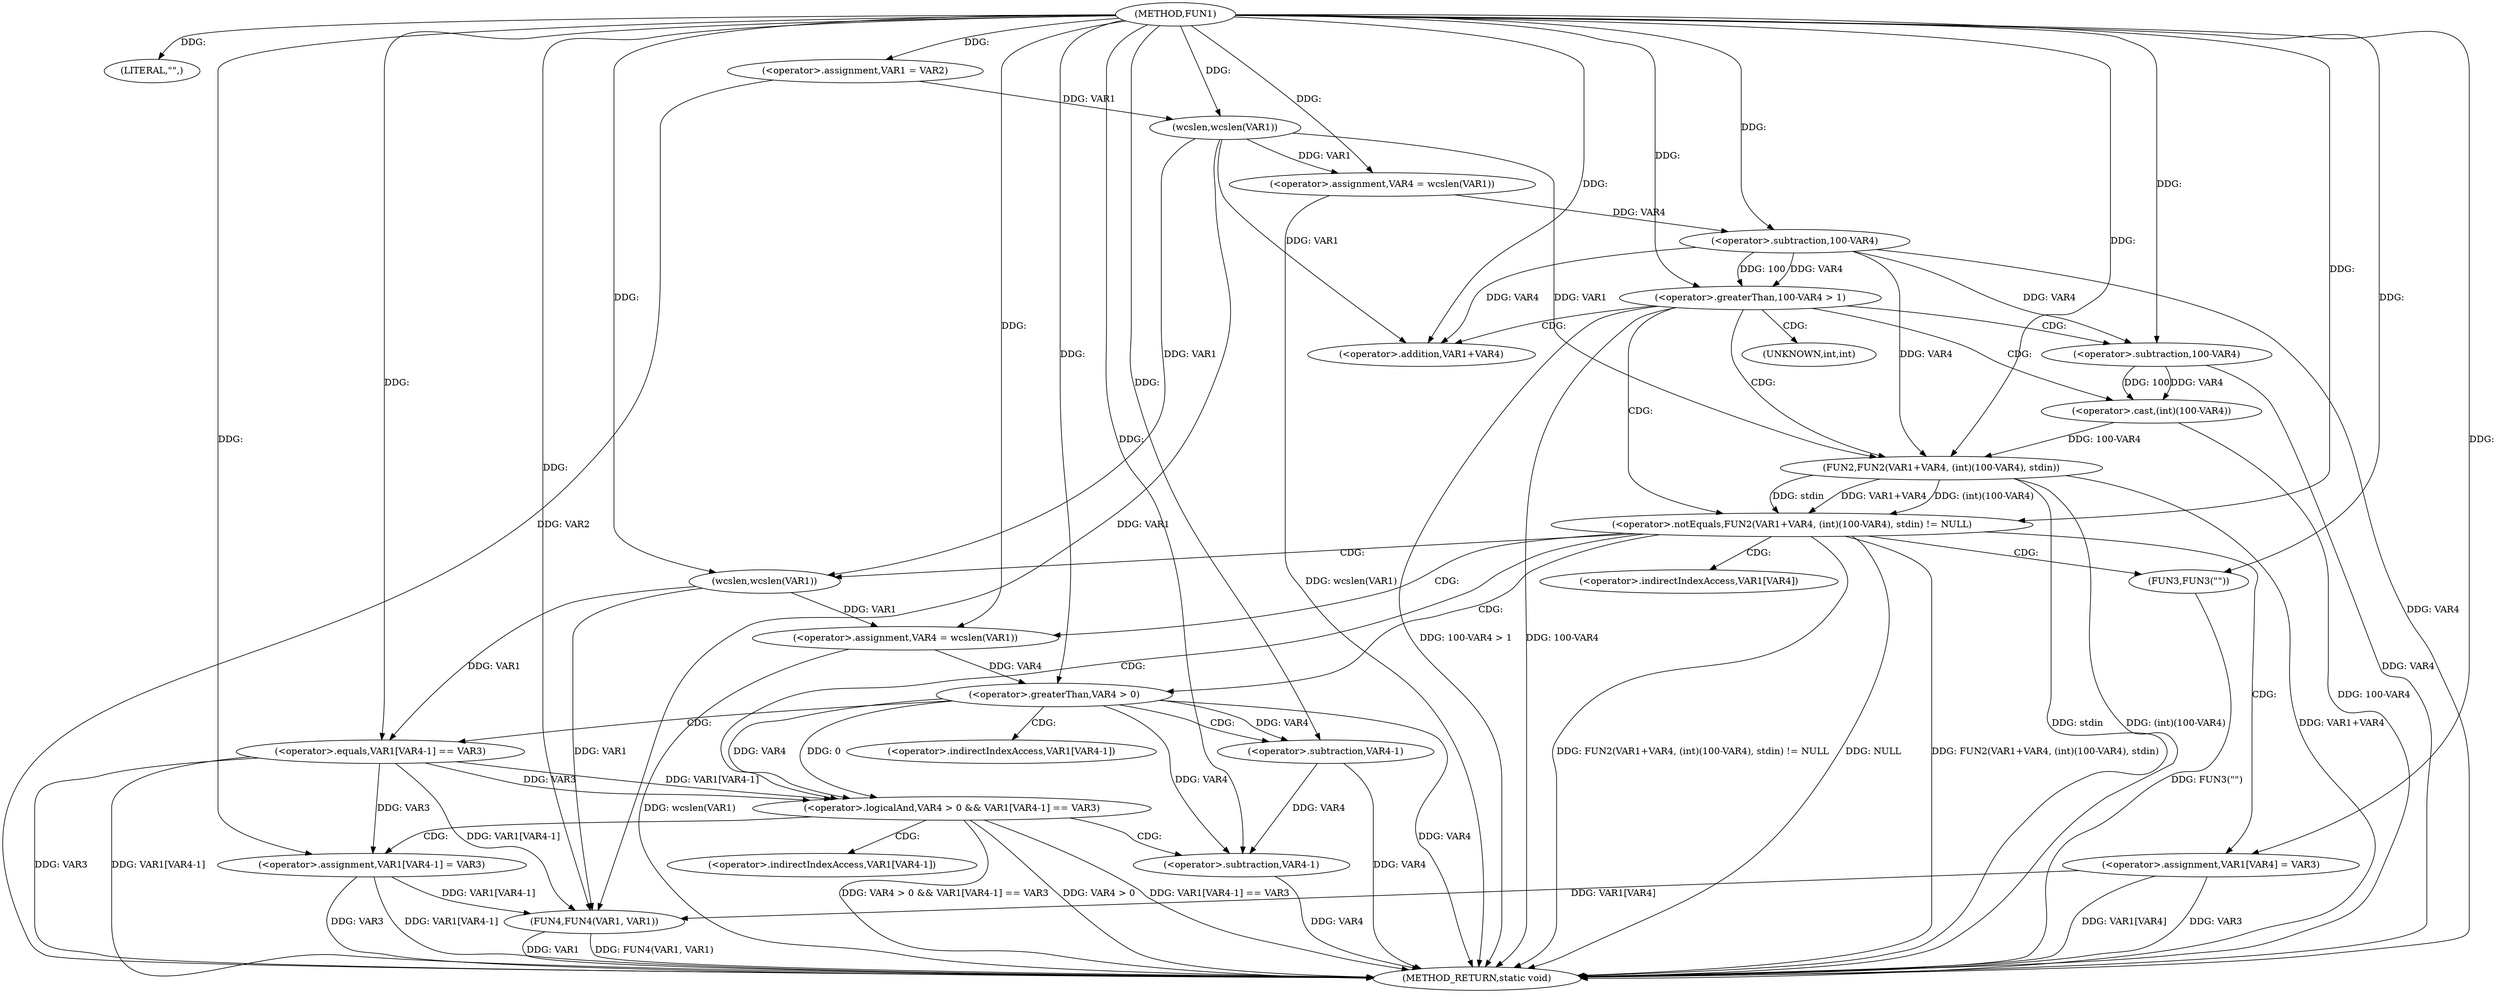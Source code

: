 digraph FUN1 {  
"1000100" [label = "(METHOD,FUN1)" ]
"1000170" [label = "(METHOD_RETURN,static void)" ]
"1000103" [label = "(LITERAL,\"\",)" ]
"1000104" [label = "(<operator>.assignment,VAR1 = VAR2)" ]
"1000109" [label = "(<operator>.assignment,VAR4 = wcslen(VAR1))" ]
"1000111" [label = "(wcslen,wcslen(VAR1))" ]
"1000114" [label = "(<operator>.greaterThan,100-VAR4 > 1)" ]
"1000115" [label = "(<operator>.subtraction,100-VAR4)" ]
"1000121" [label = "(<operator>.notEquals,FUN2(VAR1+VAR4, (int)(100-VAR4), stdin) != NULL)" ]
"1000122" [label = "(FUN2,FUN2(VAR1+VAR4, (int)(100-VAR4), stdin))" ]
"1000123" [label = "(<operator>.addition,VAR1+VAR4)" ]
"1000126" [label = "(<operator>.cast,(int)(100-VAR4))" ]
"1000128" [label = "(<operator>.subtraction,100-VAR4)" ]
"1000134" [label = "(<operator>.assignment,VAR4 = wcslen(VAR1))" ]
"1000136" [label = "(wcslen,wcslen(VAR1))" ]
"1000139" [label = "(<operator>.logicalAnd,VAR4 > 0 && VAR1[VAR4-1] == VAR3)" ]
"1000140" [label = "(<operator>.greaterThan,VAR4 > 0)" ]
"1000143" [label = "(<operator>.equals,VAR1[VAR4-1] == VAR3)" ]
"1000146" [label = "(<operator>.subtraction,VAR4-1)" ]
"1000151" [label = "(<operator>.assignment,VAR1[VAR4-1] = VAR3)" ]
"1000154" [label = "(<operator>.subtraction,VAR4-1)" ]
"1000160" [label = "(FUN3,FUN3(\"\"))" ]
"1000162" [label = "(<operator>.assignment,VAR1[VAR4] = VAR3)" ]
"1000167" [label = "(FUN4,FUN4(VAR1, VAR1))" ]
"1000127" [label = "(UNKNOWN,int,int)" ]
"1000144" [label = "(<operator>.indirectIndexAccess,VAR1[VAR4-1])" ]
"1000152" [label = "(<operator>.indirectIndexAccess,VAR1[VAR4-1])" ]
"1000163" [label = "(<operator>.indirectIndexAccess,VAR1[VAR4])" ]
  "1000115" -> "1000170"  [ label = "DDG: VAR4"] 
  "1000167" -> "1000170"  [ label = "DDG: VAR1"] 
  "1000151" -> "1000170"  [ label = "DDG: VAR3"] 
  "1000143" -> "1000170"  [ label = "DDG: VAR3"] 
  "1000126" -> "1000170"  [ label = "DDG: 100-VAR4"] 
  "1000122" -> "1000170"  [ label = "DDG: stdin"] 
  "1000128" -> "1000170"  [ label = "DDG: VAR4"] 
  "1000122" -> "1000170"  [ label = "DDG: (int)(100-VAR4)"] 
  "1000114" -> "1000170"  [ label = "DDG: 100-VAR4 > 1"] 
  "1000160" -> "1000170"  [ label = "DDG: FUN3(\"\")"] 
  "1000122" -> "1000170"  [ label = "DDG: VAR1+VAR4"] 
  "1000121" -> "1000170"  [ label = "DDG: NULL"] 
  "1000140" -> "1000170"  [ label = "DDG: VAR4"] 
  "1000139" -> "1000170"  [ label = "DDG: VAR4 > 0 && VAR1[VAR4-1] == VAR3"] 
  "1000162" -> "1000170"  [ label = "DDG: VAR3"] 
  "1000139" -> "1000170"  [ label = "DDG: VAR4 > 0"] 
  "1000151" -> "1000170"  [ label = "DDG: VAR1[VAR4-1]"] 
  "1000154" -> "1000170"  [ label = "DDG: VAR4"] 
  "1000143" -> "1000170"  [ label = "DDG: VAR1[VAR4-1]"] 
  "1000167" -> "1000170"  [ label = "DDG: FUN4(VAR1, VAR1)"] 
  "1000114" -> "1000170"  [ label = "DDG: 100-VAR4"] 
  "1000121" -> "1000170"  [ label = "DDG: FUN2(VAR1+VAR4, (int)(100-VAR4), stdin) != NULL"] 
  "1000139" -> "1000170"  [ label = "DDG: VAR1[VAR4-1] == VAR3"] 
  "1000134" -> "1000170"  [ label = "DDG: wcslen(VAR1)"] 
  "1000121" -> "1000170"  [ label = "DDG: FUN2(VAR1+VAR4, (int)(100-VAR4), stdin)"] 
  "1000162" -> "1000170"  [ label = "DDG: VAR1[VAR4]"] 
  "1000146" -> "1000170"  [ label = "DDG: VAR4"] 
  "1000109" -> "1000170"  [ label = "DDG: wcslen(VAR1)"] 
  "1000104" -> "1000170"  [ label = "DDG: VAR2"] 
  "1000100" -> "1000103"  [ label = "DDG: "] 
  "1000100" -> "1000104"  [ label = "DDG: "] 
  "1000111" -> "1000109"  [ label = "DDG: VAR1"] 
  "1000100" -> "1000109"  [ label = "DDG: "] 
  "1000104" -> "1000111"  [ label = "DDG: VAR1"] 
  "1000100" -> "1000111"  [ label = "DDG: "] 
  "1000115" -> "1000114"  [ label = "DDG: 100"] 
  "1000115" -> "1000114"  [ label = "DDG: VAR4"] 
  "1000100" -> "1000115"  [ label = "DDG: "] 
  "1000109" -> "1000115"  [ label = "DDG: VAR4"] 
  "1000100" -> "1000114"  [ label = "DDG: "] 
  "1000122" -> "1000121"  [ label = "DDG: VAR1+VAR4"] 
  "1000122" -> "1000121"  [ label = "DDG: (int)(100-VAR4)"] 
  "1000122" -> "1000121"  [ label = "DDG: stdin"] 
  "1000111" -> "1000122"  [ label = "DDG: VAR1"] 
  "1000100" -> "1000122"  [ label = "DDG: "] 
  "1000115" -> "1000122"  [ label = "DDG: VAR4"] 
  "1000111" -> "1000123"  [ label = "DDG: VAR1"] 
  "1000100" -> "1000123"  [ label = "DDG: "] 
  "1000115" -> "1000123"  [ label = "DDG: VAR4"] 
  "1000126" -> "1000122"  [ label = "DDG: 100-VAR4"] 
  "1000128" -> "1000126"  [ label = "DDG: 100"] 
  "1000128" -> "1000126"  [ label = "DDG: VAR4"] 
  "1000100" -> "1000128"  [ label = "DDG: "] 
  "1000115" -> "1000128"  [ label = "DDG: VAR4"] 
  "1000100" -> "1000121"  [ label = "DDG: "] 
  "1000136" -> "1000134"  [ label = "DDG: VAR1"] 
  "1000100" -> "1000134"  [ label = "DDG: "] 
  "1000100" -> "1000136"  [ label = "DDG: "] 
  "1000111" -> "1000136"  [ label = "DDG: VAR1"] 
  "1000140" -> "1000139"  [ label = "DDG: VAR4"] 
  "1000140" -> "1000139"  [ label = "DDG: 0"] 
  "1000134" -> "1000140"  [ label = "DDG: VAR4"] 
  "1000100" -> "1000140"  [ label = "DDG: "] 
  "1000143" -> "1000139"  [ label = "DDG: VAR1[VAR4-1]"] 
  "1000143" -> "1000139"  [ label = "DDG: VAR3"] 
  "1000136" -> "1000143"  [ label = "DDG: VAR1"] 
  "1000140" -> "1000146"  [ label = "DDG: VAR4"] 
  "1000100" -> "1000146"  [ label = "DDG: "] 
  "1000100" -> "1000143"  [ label = "DDG: "] 
  "1000143" -> "1000151"  [ label = "DDG: VAR3"] 
  "1000100" -> "1000151"  [ label = "DDG: "] 
  "1000140" -> "1000154"  [ label = "DDG: VAR4"] 
  "1000146" -> "1000154"  [ label = "DDG: VAR4"] 
  "1000100" -> "1000154"  [ label = "DDG: "] 
  "1000100" -> "1000160"  [ label = "DDG: "] 
  "1000100" -> "1000162"  [ label = "DDG: "] 
  "1000151" -> "1000167"  [ label = "DDG: VAR1[VAR4-1]"] 
  "1000143" -> "1000167"  [ label = "DDG: VAR1[VAR4-1]"] 
  "1000111" -> "1000167"  [ label = "DDG: VAR1"] 
  "1000162" -> "1000167"  [ label = "DDG: VAR1[VAR4]"] 
  "1000136" -> "1000167"  [ label = "DDG: VAR1"] 
  "1000100" -> "1000167"  [ label = "DDG: "] 
  "1000114" -> "1000121"  [ label = "CDG: "] 
  "1000114" -> "1000127"  [ label = "CDG: "] 
  "1000114" -> "1000126"  [ label = "CDG: "] 
  "1000114" -> "1000128"  [ label = "CDG: "] 
  "1000114" -> "1000123"  [ label = "CDG: "] 
  "1000114" -> "1000122"  [ label = "CDG: "] 
  "1000121" -> "1000163"  [ label = "CDG: "] 
  "1000121" -> "1000160"  [ label = "CDG: "] 
  "1000121" -> "1000139"  [ label = "CDG: "] 
  "1000121" -> "1000162"  [ label = "CDG: "] 
  "1000121" -> "1000136"  [ label = "CDG: "] 
  "1000121" -> "1000140"  [ label = "CDG: "] 
  "1000121" -> "1000134"  [ label = "CDG: "] 
  "1000139" -> "1000154"  [ label = "CDG: "] 
  "1000139" -> "1000151"  [ label = "CDG: "] 
  "1000139" -> "1000152"  [ label = "CDG: "] 
  "1000140" -> "1000143"  [ label = "CDG: "] 
  "1000140" -> "1000146"  [ label = "CDG: "] 
  "1000140" -> "1000144"  [ label = "CDG: "] 
}
